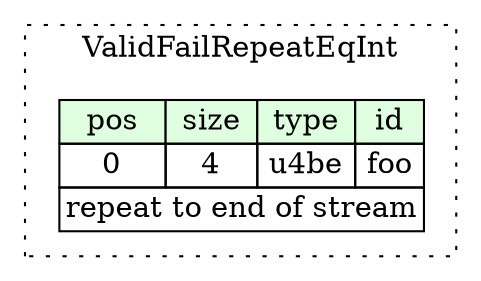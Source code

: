 digraph {
	rankdir=LR;
	node [shape=plaintext];
	subgraph cluster__valid_fail_repeat_eq_int {
		label="ValidFailRepeatEqInt";
		graph[style=dotted];

		valid_fail_repeat_eq_int__seq [label=<<TABLE BORDER="0" CELLBORDER="1" CELLSPACING="0">
			<TR><TD BGCOLOR="#E0FFE0">pos</TD><TD BGCOLOR="#E0FFE0">size</TD><TD BGCOLOR="#E0FFE0">type</TD><TD BGCOLOR="#E0FFE0">id</TD></TR>
			<TR><TD PORT="foo_pos">0</TD><TD PORT="foo_size">4</TD><TD>u4be</TD><TD PORT="foo_type">foo</TD></TR>
			<TR><TD COLSPAN="4" PORT="foo__repeat">repeat to end of stream</TD></TR>
		</TABLE>>];
	}
}
